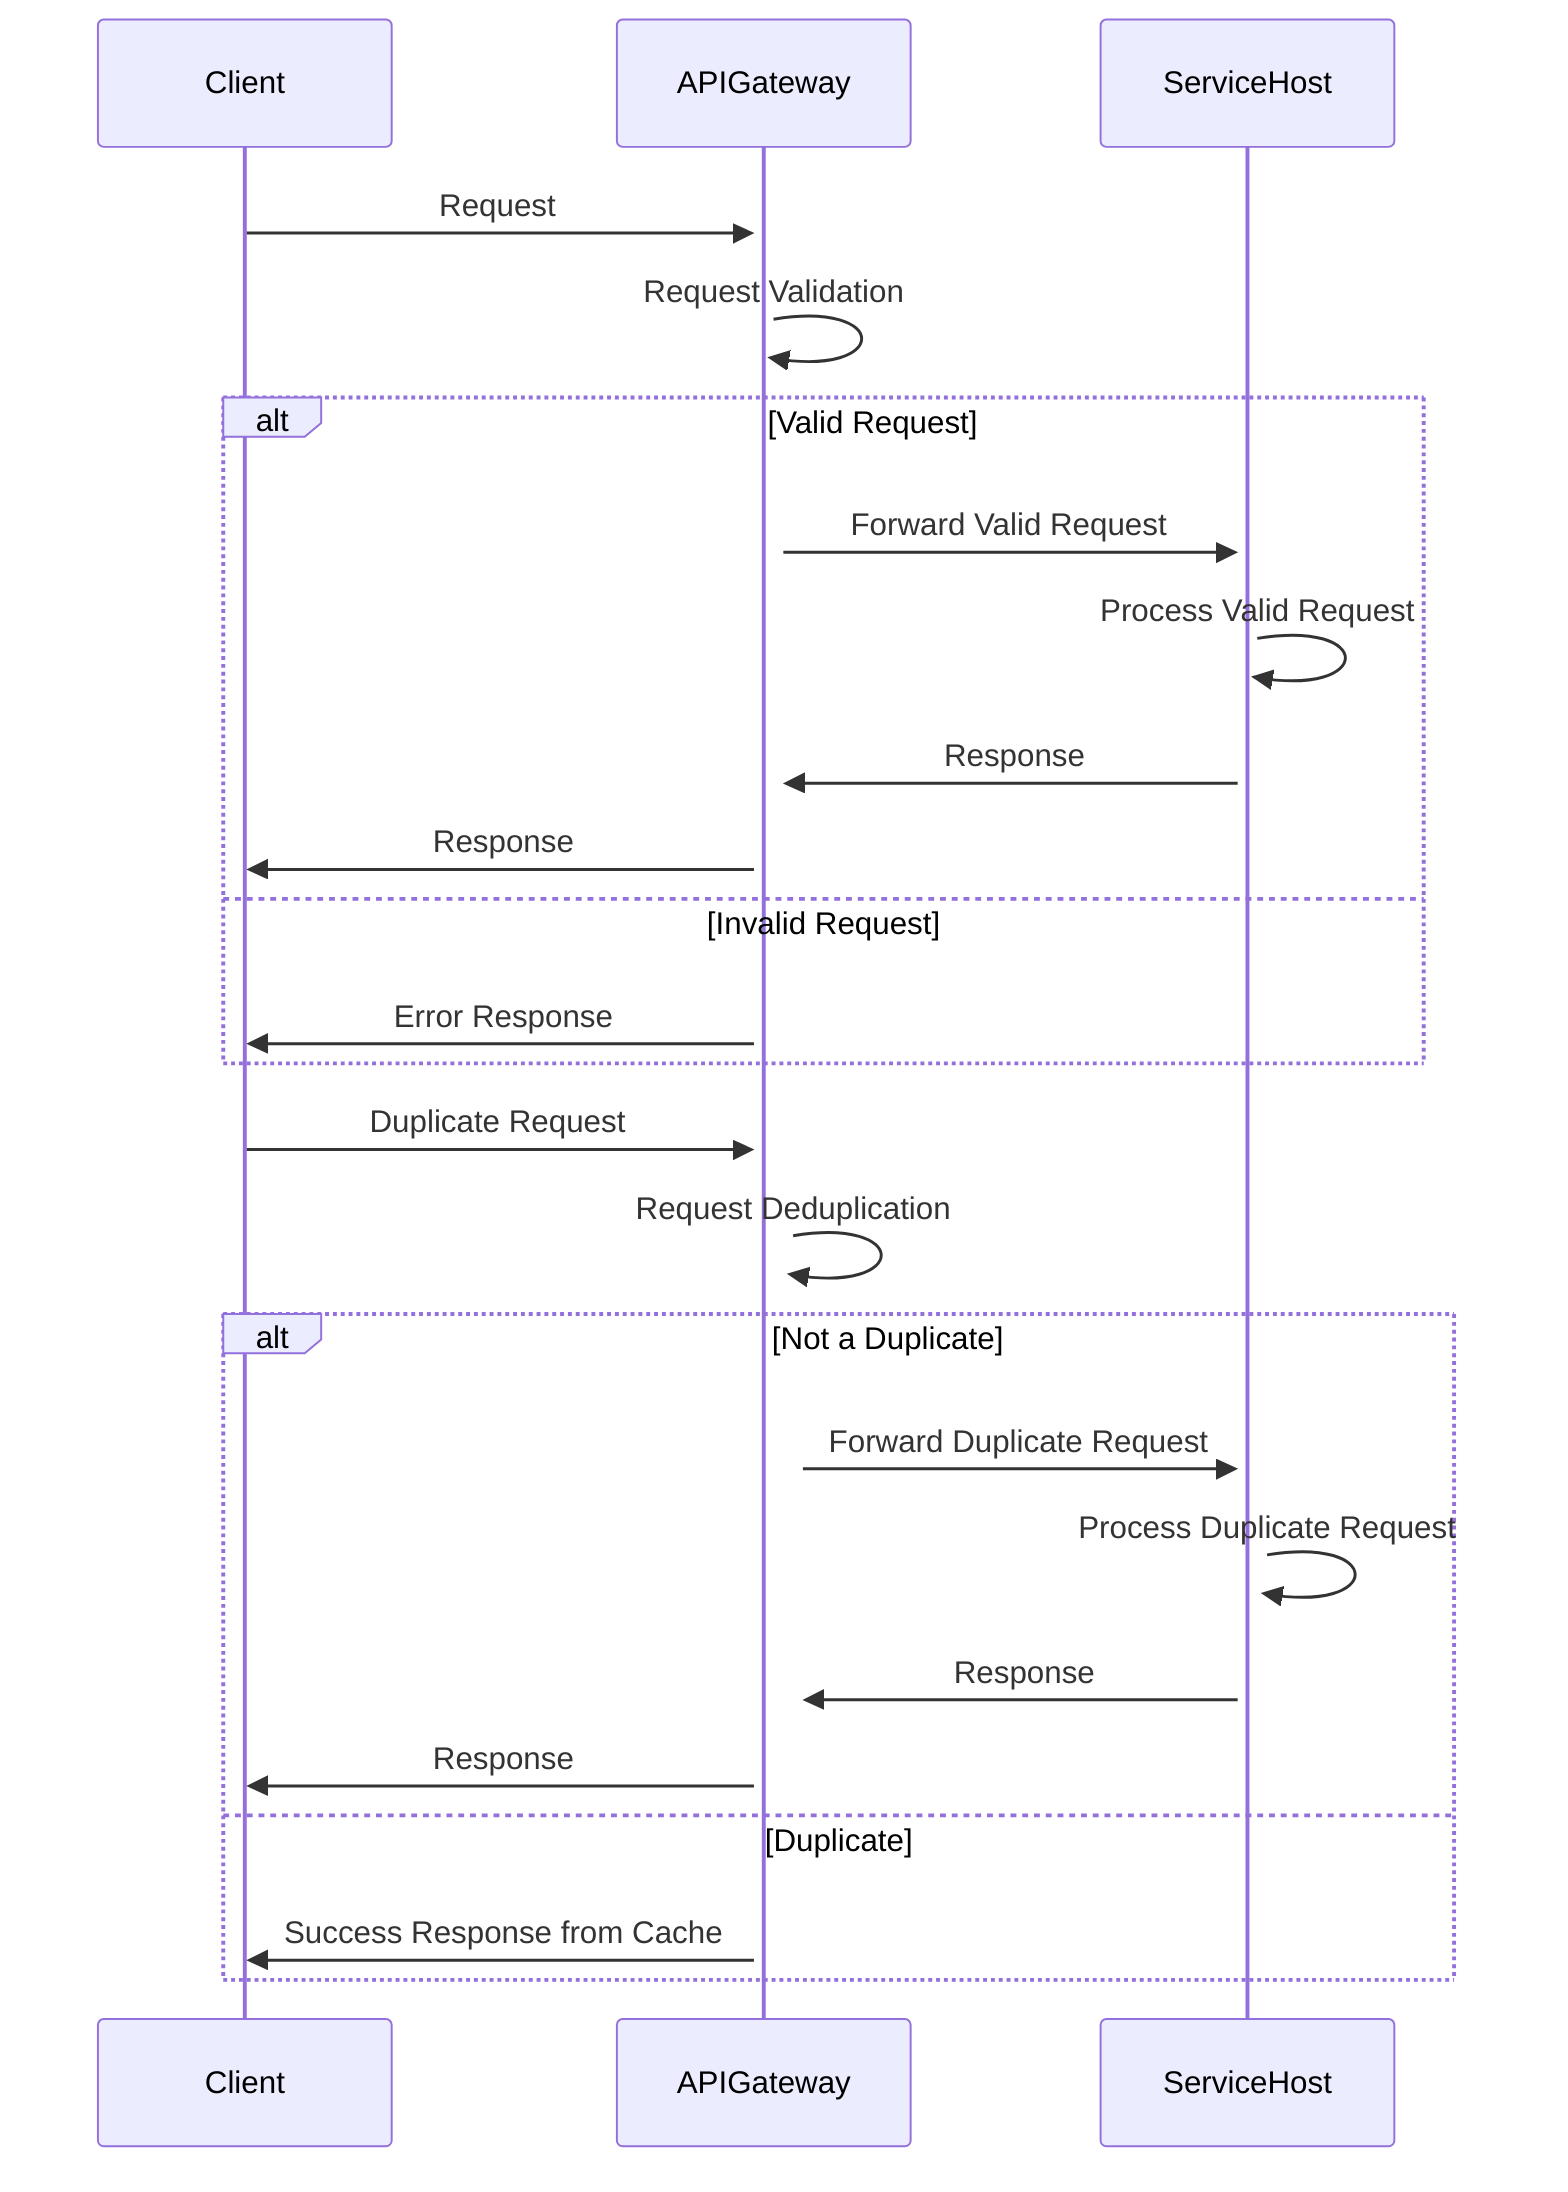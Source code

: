 sequenceDiagram
    participant Client
    participant APIGateway
    participant ServiceHost

    Client->>+APIGateway: Request
    APIGateway->>+APIGateway: Request Validation
    alt Valid Request
        APIGateway->>+ServiceHost: Forward Valid Request
        ServiceHost->>ServiceHost: Process Valid Request
        ServiceHost->>APIGateway: Response
        APIGateway->>Client: Response
    else Invalid Request
        APIGateway->>Client: Error Response
    end

    Client->>+APIGateway: Duplicate Request
    APIGateway->>+APIGateway: Request Deduplication
    alt Not a Duplicate
        APIGateway->>+ServiceHost: Forward Duplicate Request
        ServiceHost->>ServiceHost: Process Duplicate Request
        ServiceHost->>APIGateway: Response
        APIGateway->>Client: Response
    else Duplicate
        APIGateway->>Client: Success Response from Cache
    end